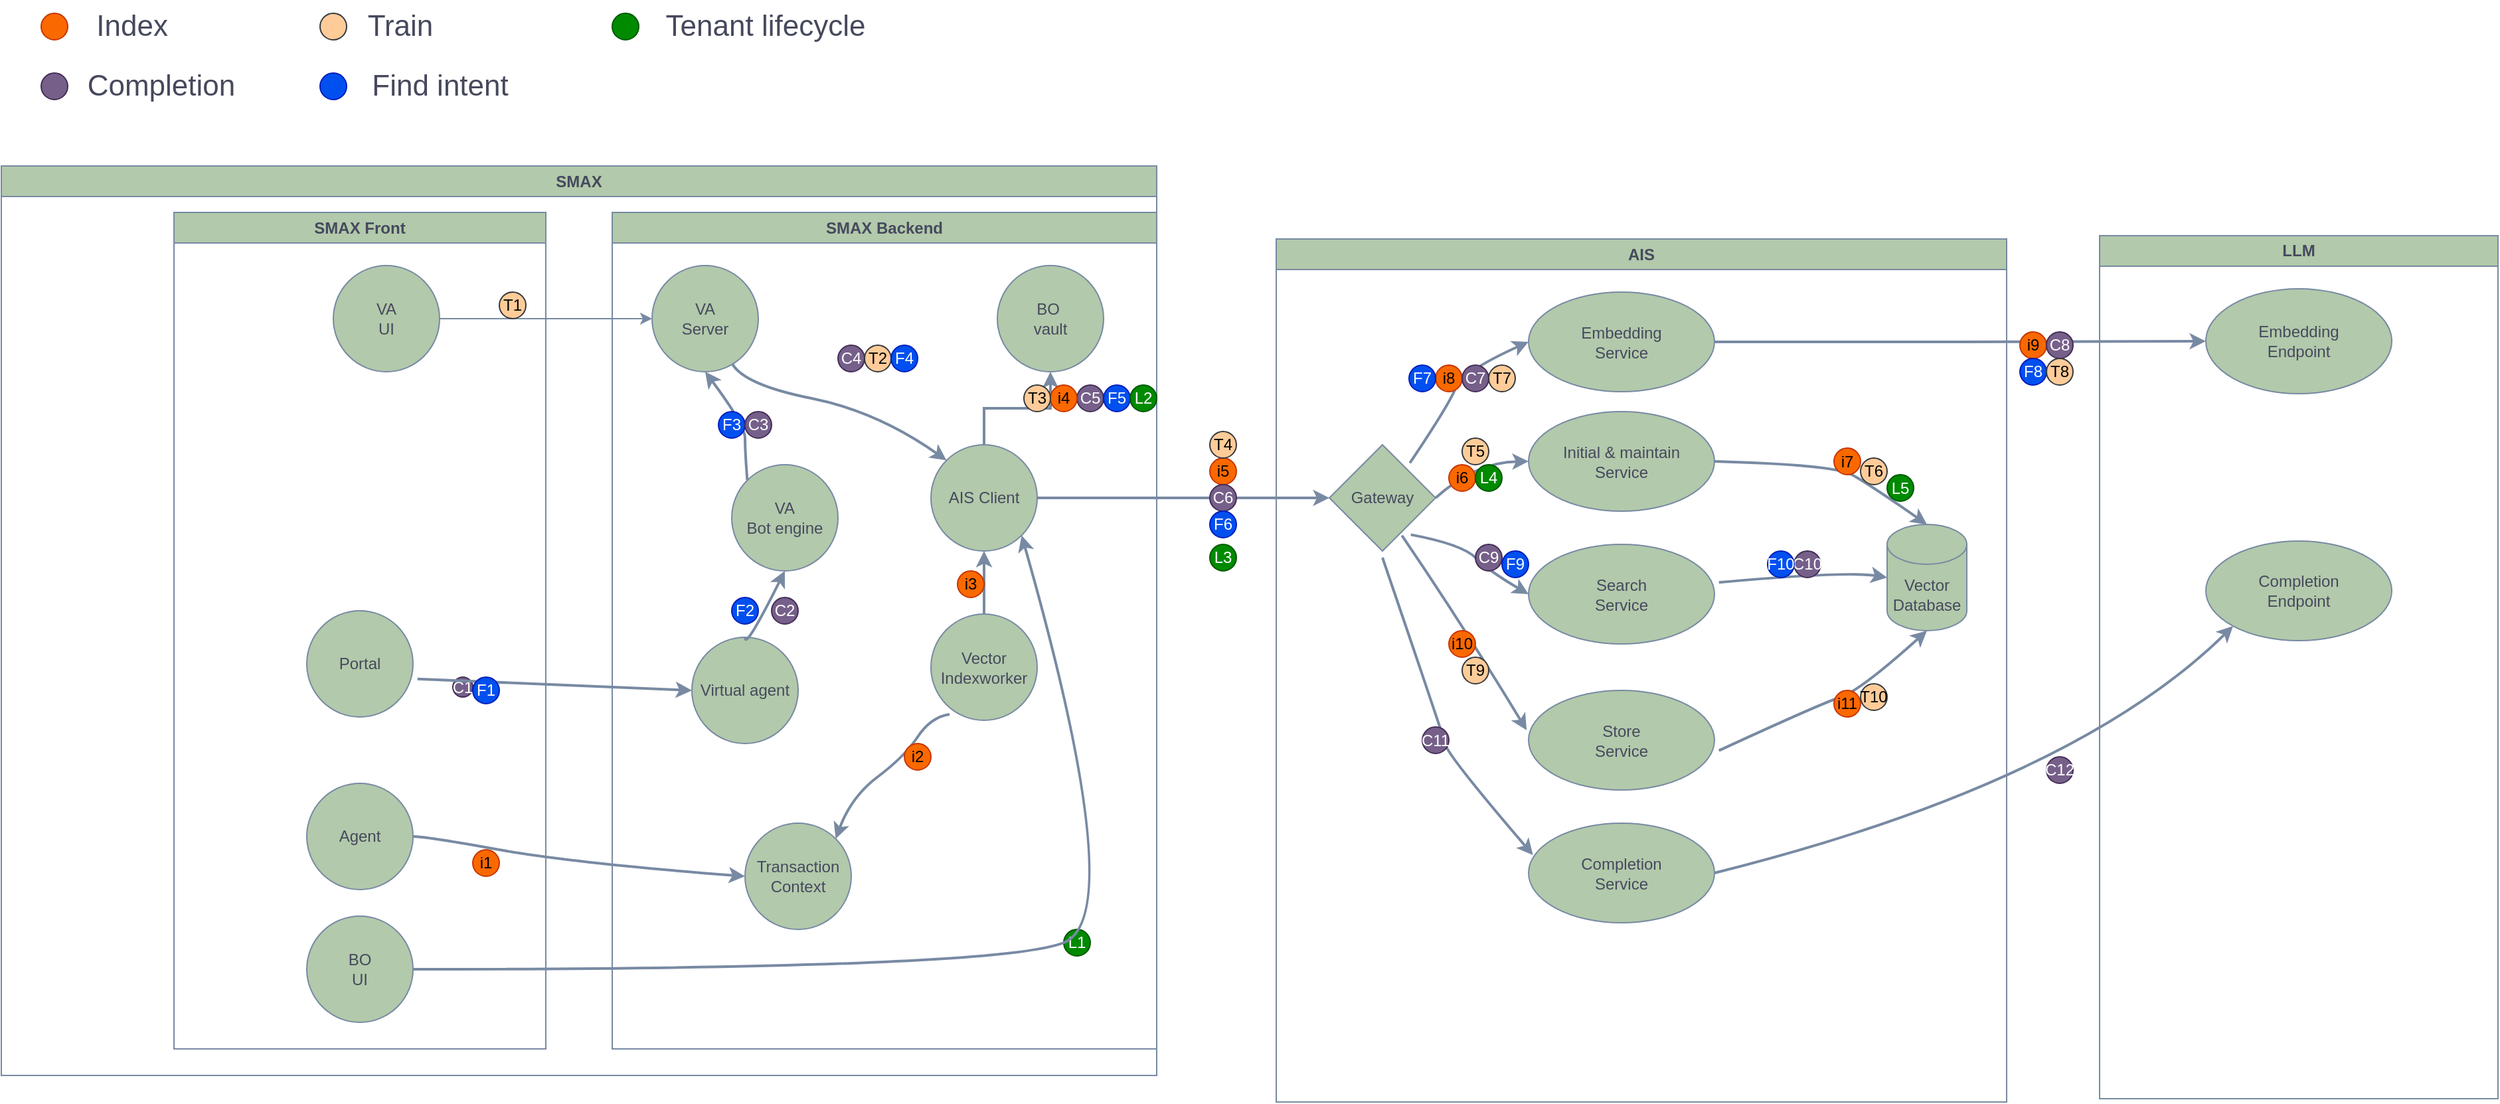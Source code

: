 <mxfile version="21.3.5" type="github">
  <diagram name="Page-1" id="TXENT2qwDDpO7z4WNbog">
    <mxGraphModel dx="1050" dy="677" grid="1" gridSize="10" guides="1" tooltips="1" connect="1" arrows="1" fold="1" page="1" pageScale="1" pageWidth="850" pageHeight="1100" math="0" shadow="0">
      <root>
        <mxCell id="0" />
        <mxCell id="1" parent="0" />
        <mxCell id="C2ofrioWJH9qEL8GQ5yr-42" style="edgeStyle=orthogonalEdgeStyle;rounded=0;orthogonalLoop=1;jettySize=auto;html=1;exitX=1;exitY=0.5;exitDx=0;exitDy=0;strokeWidth=2;entryX=0;entryY=0.5;entryDx=0;entryDy=0;fillColor=#B2C9AB;strokeColor=#788AA3;labelBackgroundColor=none;fontColor=default;" parent="1" source="C2ofrioWJH9qEL8GQ5yr-20" target="C2ofrioWJH9qEL8GQ5yr-44" edge="1">
          <mxGeometry relative="1" as="geometry">
            <mxPoint x="1000" y="430" as="targetPoint" />
          </mxGeometry>
        </mxCell>
        <mxCell id="C2ofrioWJH9qEL8GQ5yr-151" style="edgeStyle=orthogonalEdgeStyle;rounded=0;orthogonalLoop=1;jettySize=auto;html=1;exitX=0.5;exitY=0;exitDx=0;exitDy=0;entryX=0.5;entryY=1;entryDx=0;entryDy=0;strokeColor=#788AA3;fontColor=#46495D;fillColor=#B2C9AB;strokeWidth=2;" parent="1" source="C2ofrioWJH9qEL8GQ5yr-20" target="C2ofrioWJH9qEL8GQ5yr-150" edge="1">
          <mxGeometry relative="1" as="geometry" />
        </mxCell>
        <mxCell id="C2ofrioWJH9qEL8GQ5yr-20" value="AIS Client" style="ellipse;whiteSpace=wrap;html=1;aspect=fixed;labelBackgroundColor=none;fillColor=#B2C9AB;strokeColor=#788AA3;fontColor=#46495D;" parent="1" vertex="1">
          <mxGeometry x="760" y="355" width="80" height="80" as="geometry" />
        </mxCell>
        <mxCell id="C2ofrioWJH9qEL8GQ5yr-22" value="" style="curved=1;endArrow=classic;html=1;rounded=0;exitX=0.175;exitY=0.944;exitDx=0;exitDy=0;fillColor=#B2C9AB;strokeColor=#788AA3;strokeWidth=2;labelBackgroundColor=none;fontColor=default;exitPerimeter=0;entryX=1;entryY=0;entryDx=0;entryDy=0;" parent="1" source="C2ofrioWJH9qEL8GQ5yr-24" target="C2ofrioWJH9qEL8GQ5yr-21" edge="1">
          <mxGeometry width="50" height="50" relative="1" as="geometry">
            <mxPoint x="600" y="545" as="sourcePoint" />
            <mxPoint x="640" y="670" as="targetPoint" />
            <Array as="points">
              <mxPoint x="760" y="560" />
              <mxPoint x="740" y="590" />
              <mxPoint x="700" y="620" />
            </Array>
          </mxGeometry>
        </mxCell>
        <mxCell id="C2ofrioWJH9qEL8GQ5yr-26" style="edgeStyle=orthogonalEdgeStyle;rounded=0;orthogonalLoop=1;jettySize=auto;html=1;exitX=0.5;exitY=0;exitDx=0;exitDy=0;entryX=0.5;entryY=1;entryDx=0;entryDy=0;fillColor=#B2C9AB;strokeColor=#788AA3;strokeWidth=2;labelBackgroundColor=none;fontColor=default;" parent="1" source="C2ofrioWJH9qEL8GQ5yr-24" target="C2ofrioWJH9qEL8GQ5yr-20" edge="1">
          <mxGeometry relative="1" as="geometry" />
        </mxCell>
        <mxCell id="C2ofrioWJH9qEL8GQ5yr-24" value="Vector&lt;br&gt;Indexworker" style="ellipse;whiteSpace=wrap;html=1;aspect=fixed;labelBackgroundColor=none;fillColor=#B2C9AB;strokeColor=#788AA3;fontColor=#46495D;" parent="1" vertex="1">
          <mxGeometry x="760" y="482.5" width="80" height="80" as="geometry" />
        </mxCell>
        <mxCell id="C2ofrioWJH9qEL8GQ5yr-29" value="AIS" style="swimlane;whiteSpace=wrap;html=1;labelBackgroundColor=none;fillColor=#B2C9AB;strokeColor=#788AA3;fontColor=#46495D;" parent="1" vertex="1">
          <mxGeometry x="1020" y="200" width="550" height="650" as="geometry" />
        </mxCell>
        <mxCell id="C2ofrioWJH9qEL8GQ5yr-32" value="Embedding&lt;br&gt;Service" style="ellipse;whiteSpace=wrap;html=1;labelBackgroundColor=none;fillColor=#B2C9AB;strokeColor=#788AA3;fontColor=#46495D;" parent="C2ofrioWJH9qEL8GQ5yr-29" vertex="1">
          <mxGeometry x="190" y="40" width="140" height="75" as="geometry" />
        </mxCell>
        <mxCell id="C2ofrioWJH9qEL8GQ5yr-39" value="Initial &amp;amp; maintain&lt;br&gt;Service" style="ellipse;whiteSpace=wrap;html=1;labelBackgroundColor=none;fillColor=#B2C9AB;strokeColor=#788AA3;fontColor=#46495D;" parent="C2ofrioWJH9qEL8GQ5yr-29" vertex="1">
          <mxGeometry x="190" y="130" width="140" height="75" as="geometry" />
        </mxCell>
        <mxCell id="C2ofrioWJH9qEL8GQ5yr-38" value="Search&lt;br&gt;Service" style="ellipse;whiteSpace=wrap;html=1;labelBackgroundColor=none;fillColor=#B2C9AB;strokeColor=#788AA3;fontColor=#46495D;" parent="C2ofrioWJH9qEL8GQ5yr-29" vertex="1">
          <mxGeometry x="190" y="230" width="140" height="75" as="geometry" />
        </mxCell>
        <mxCell id="C2ofrioWJH9qEL8GQ5yr-37" value="Store&lt;br style=&quot;border-color: var(--border-color);&quot;&gt;Service&lt;br&gt;" style="ellipse;whiteSpace=wrap;html=1;labelBackgroundColor=none;fillColor=#B2C9AB;strokeColor=#788AA3;fontColor=#46495D;" parent="C2ofrioWJH9qEL8GQ5yr-29" vertex="1">
          <mxGeometry x="190" y="340" width="140" height="75" as="geometry" />
        </mxCell>
        <mxCell id="C2ofrioWJH9qEL8GQ5yr-40" value="Completion&lt;br style=&quot;border-color: var(--border-color);&quot;&gt;Service" style="ellipse;whiteSpace=wrap;html=1;labelBackgroundColor=none;fillColor=#B2C9AB;strokeColor=#788AA3;fontColor=#46495D;" parent="C2ofrioWJH9qEL8GQ5yr-29" vertex="1">
          <mxGeometry x="190" y="440" width="140" height="75" as="geometry" />
        </mxCell>
        <mxCell id="C2ofrioWJH9qEL8GQ5yr-41" value="Vector&lt;br&gt;Database" style="shape=cylinder3;whiteSpace=wrap;html=1;boundedLbl=1;backgroundOutline=1;size=15;labelBackgroundColor=none;fillColor=#B2C9AB;strokeColor=#788AA3;fontColor=#46495D;" parent="C2ofrioWJH9qEL8GQ5yr-29" vertex="1">
          <mxGeometry x="460" y="215" width="60" height="80" as="geometry" />
        </mxCell>
        <mxCell id="C2ofrioWJH9qEL8GQ5yr-44" value="Gateway" style="rhombus;whiteSpace=wrap;html=1;labelBackgroundColor=none;fillColor=#B2C9AB;strokeColor=#788AA3;fontColor=#46495D;" parent="C2ofrioWJH9qEL8GQ5yr-29" vertex="1">
          <mxGeometry x="40" y="155" width="80" height="80" as="geometry" />
        </mxCell>
        <mxCell id="C2ofrioWJH9qEL8GQ5yr-46" value="" style="curved=1;endArrow=classic;html=1;rounded=0;exitX=0.758;exitY=0.171;exitDx=0;exitDy=0;exitPerimeter=0;entryX=0;entryY=0.5;entryDx=0;entryDy=0;fillColor=#B2C9AB;strokeColor=#788AA3;strokeWidth=2;labelBackgroundColor=none;fontColor=default;" parent="C2ofrioWJH9qEL8GQ5yr-29" source="C2ofrioWJH9qEL8GQ5yr-44" target="C2ofrioWJH9qEL8GQ5yr-32" edge="1">
          <mxGeometry width="50" height="50" relative="1" as="geometry">
            <mxPoint x="80" y="125" as="sourcePoint" />
            <mxPoint x="130" y="75" as="targetPoint" />
            <Array as="points">
              <mxPoint x="130" y="125" />
              <mxPoint x="140" y="100" />
            </Array>
          </mxGeometry>
        </mxCell>
        <mxCell id="C2ofrioWJH9qEL8GQ5yr-49" value="" style="curved=1;endArrow=classic;html=1;rounded=0;exitX=1;exitY=0.5;exitDx=0;exitDy=0;entryX=0;entryY=0.5;entryDx=0;entryDy=0;fillColor=#B2C9AB;strokeColor=#788AA3;strokeWidth=2;labelBackgroundColor=none;fontColor=default;" parent="C2ofrioWJH9qEL8GQ5yr-29" source="C2ofrioWJH9qEL8GQ5yr-44" target="C2ofrioWJH9qEL8GQ5yr-39" edge="1">
          <mxGeometry width="50" height="50" relative="1" as="geometry">
            <mxPoint x="111" y="179" as="sourcePoint" />
            <mxPoint x="200" y="88" as="targetPoint" />
            <Array as="points">
              <mxPoint x="150" y="168" />
            </Array>
          </mxGeometry>
        </mxCell>
        <mxCell id="C2ofrioWJH9qEL8GQ5yr-50" value="" style="curved=1;endArrow=classic;html=1;rounded=0;exitX=0.767;exitY=0.846;exitDx=0;exitDy=0;entryX=0;entryY=0.5;entryDx=0;entryDy=0;fillColor=#B2C9AB;strokeColor=#788AA3;strokeWidth=2;exitPerimeter=0;labelBackgroundColor=none;fontColor=default;" parent="C2ofrioWJH9qEL8GQ5yr-29" source="C2ofrioWJH9qEL8GQ5yr-44" target="C2ofrioWJH9qEL8GQ5yr-38" edge="1">
          <mxGeometry width="50" height="50" relative="1" as="geometry">
            <mxPoint x="20" y="322" as="sourcePoint" />
            <mxPoint x="90" y="295" as="targetPoint" />
            <Array as="points">
              <mxPoint x="140" y="230" />
              <mxPoint x="160" y="250" />
            </Array>
          </mxGeometry>
        </mxCell>
        <mxCell id="C2ofrioWJH9qEL8GQ5yr-52" value="" style="curved=1;endArrow=classic;html=1;rounded=0;exitX=0.683;exitY=0.854;exitDx=0;exitDy=0;exitPerimeter=0;entryX=-0.01;entryY=0.4;entryDx=0;entryDy=0;entryPerimeter=0;fillColor=#B2C9AB;strokeColor=#788AA3;strokeWidth=2;labelBackgroundColor=none;fontColor=default;" parent="C2ofrioWJH9qEL8GQ5yr-29" source="C2ofrioWJH9qEL8GQ5yr-44" target="C2ofrioWJH9qEL8GQ5yr-37" edge="1">
          <mxGeometry width="50" height="50" relative="1" as="geometry">
            <mxPoint x="90" y="360" as="sourcePoint" />
            <mxPoint x="140" y="310" as="targetPoint" />
            <Array as="points">
              <mxPoint x="140" y="290" />
            </Array>
          </mxGeometry>
        </mxCell>
        <mxCell id="C2ofrioWJH9qEL8GQ5yr-54" value="" style="curved=1;endArrow=classic;html=1;rounded=0;entryX=0.024;entryY=0.32;entryDx=0;entryDy=0;entryPerimeter=0;fillColor=#B2C9AB;strokeColor=#788AA3;strokeWidth=2;labelBackgroundColor=none;fontColor=default;" parent="C2ofrioWJH9qEL8GQ5yr-29" target="C2ofrioWJH9qEL8GQ5yr-40" edge="1">
          <mxGeometry width="50" height="50" relative="1" as="geometry">
            <mxPoint x="80" y="240" as="sourcePoint" />
            <mxPoint x="174" y="452" as="targetPoint" />
            <Array as="points">
              <mxPoint x="125" y="372" />
              <mxPoint x="130" y="390" />
            </Array>
          </mxGeometry>
        </mxCell>
        <mxCell id="C2ofrioWJH9qEL8GQ5yr-69" value="" style="curved=1;endArrow=classic;html=1;rounded=0;exitX=1.024;exitY=0.382;exitDx=0;exitDy=0;exitPerimeter=0;entryX=0;entryY=0.5;entryDx=0;entryDy=0;entryPerimeter=0;fillColor=#B2C9AB;strokeColor=#788AA3;strokeWidth=2;labelBackgroundColor=none;fontColor=default;" parent="C2ofrioWJH9qEL8GQ5yr-29" source="C2ofrioWJH9qEL8GQ5yr-38" target="C2ofrioWJH9qEL8GQ5yr-41" edge="1">
          <mxGeometry width="50" height="50" relative="1" as="geometry">
            <mxPoint x="380" y="250" as="sourcePoint" />
            <mxPoint x="430" y="200" as="targetPoint" />
            <Array as="points">
              <mxPoint x="430" y="250" />
            </Array>
          </mxGeometry>
        </mxCell>
        <mxCell id="C2ofrioWJH9qEL8GQ5yr-70" value="" style="curved=1;endArrow=classic;html=1;rounded=0;exitX=1.024;exitY=0.604;exitDx=0;exitDy=0;entryX=0.5;entryY=1;entryDx=0;entryDy=0;entryPerimeter=0;fillColor=#B2C9AB;strokeColor=#788AA3;strokeWidth=2;exitPerimeter=0;labelBackgroundColor=none;fontColor=default;" parent="C2ofrioWJH9qEL8GQ5yr-29" source="C2ofrioWJH9qEL8GQ5yr-37" target="C2ofrioWJH9qEL8GQ5yr-41" edge="1">
          <mxGeometry width="50" height="50" relative="1" as="geometry">
            <mxPoint x="343" y="471.5" as="sourcePoint" />
            <mxPoint x="470" y="467.5" as="targetPoint" />
            <Array as="points">
              <mxPoint x="410" y="350" />
              <mxPoint x="440" y="340" />
            </Array>
          </mxGeometry>
        </mxCell>
        <mxCell id="C2ofrioWJH9qEL8GQ5yr-71" value="" style="curved=1;endArrow=classic;html=1;rounded=0;exitX=1;exitY=0.5;exitDx=0;exitDy=0;entryX=0.5;entryY=0;entryDx=0;entryDy=0;entryPerimeter=0;fillColor=#B2C9AB;strokeColor=#788AA3;strokeWidth=2;labelBackgroundColor=none;fontColor=default;" parent="C2ofrioWJH9qEL8GQ5yr-29" source="C2ofrioWJH9qEL8GQ5yr-39" target="C2ofrioWJH9qEL8GQ5yr-41" edge="1">
          <mxGeometry width="50" height="50" relative="1" as="geometry">
            <mxPoint x="350" y="164" as="sourcePoint" />
            <mxPoint x="477" y="160" as="targetPoint" />
            <Array as="points">
              <mxPoint x="420" y="170" />
              <mxPoint x="447" y="185" />
            </Array>
          </mxGeometry>
        </mxCell>
        <mxCell id="C2ofrioWJH9qEL8GQ5yr-79" value="i8" style="ellipse;whiteSpace=wrap;html=1;aspect=fixed;fillColor=#fa6800;fontColor=#000000;strokeColor=#C73500;labelBackgroundColor=none;" parent="C2ofrioWJH9qEL8GQ5yr-29" vertex="1">
          <mxGeometry x="120" y="95" width="20" height="20" as="geometry" />
        </mxCell>
        <mxCell id="C2ofrioWJH9qEL8GQ5yr-90" value="i6" style="ellipse;whiteSpace=wrap;html=1;aspect=fixed;fillColor=#fa6800;fontColor=#000000;strokeColor=#C73500;labelBackgroundColor=none;" parent="C2ofrioWJH9qEL8GQ5yr-29" vertex="1">
          <mxGeometry x="130" y="170" width="20" height="20" as="geometry" />
        </mxCell>
        <mxCell id="C2ofrioWJH9qEL8GQ5yr-89" value="C9" style="ellipse;whiteSpace=wrap;html=1;aspect=fixed;fillColor=#76608a;fontColor=#ffffff;strokeColor=#432D57;labelBackgroundColor=none;" parent="C2ofrioWJH9qEL8GQ5yr-29" vertex="1">
          <mxGeometry x="150" y="230" width="20" height="20" as="geometry" />
        </mxCell>
        <mxCell id="C2ofrioWJH9qEL8GQ5yr-88" value="i10" style="ellipse;whiteSpace=wrap;html=1;aspect=fixed;fillColor=#fa6800;fontColor=#000000;strokeColor=#C73500;labelBackgroundColor=none;" parent="C2ofrioWJH9qEL8GQ5yr-29" vertex="1">
          <mxGeometry x="130" y="295" width="20" height="20" as="geometry" />
        </mxCell>
        <mxCell id="C2ofrioWJH9qEL8GQ5yr-87" value="C11" style="ellipse;whiteSpace=wrap;html=1;aspect=fixed;fillColor=#76608a;fontColor=#ffffff;strokeColor=#432D57;labelBackgroundColor=none;" parent="C2ofrioWJH9qEL8GQ5yr-29" vertex="1">
          <mxGeometry x="110" y="367.5" width="20" height="20" as="geometry" />
        </mxCell>
        <mxCell id="C2ofrioWJH9qEL8GQ5yr-86" value="i7" style="ellipse;whiteSpace=wrap;html=1;aspect=fixed;fillColor=#fa6800;fontColor=#000000;strokeColor=#C73500;labelBackgroundColor=none;" parent="C2ofrioWJH9qEL8GQ5yr-29" vertex="1">
          <mxGeometry x="420" y="157.5" width="20" height="20" as="geometry" />
        </mxCell>
        <mxCell id="C2ofrioWJH9qEL8GQ5yr-85" value="C10" style="ellipse;whiteSpace=wrap;html=1;aspect=fixed;fillColor=#76608a;fontColor=#ffffff;strokeColor=#432D57;labelBackgroundColor=none;" parent="C2ofrioWJH9qEL8GQ5yr-29" vertex="1">
          <mxGeometry x="390" y="235" width="20" height="20" as="geometry" />
        </mxCell>
        <mxCell id="C2ofrioWJH9qEL8GQ5yr-84" value="i11" style="ellipse;whiteSpace=wrap;html=1;aspect=fixed;fillColor=#fa6800;fontColor=#000000;strokeColor=#C73500;labelBackgroundColor=none;" parent="C2ofrioWJH9qEL8GQ5yr-29" vertex="1">
          <mxGeometry x="420" y="340" width="20" height="20" as="geometry" />
        </mxCell>
        <mxCell id="C2ofrioWJH9qEL8GQ5yr-144" value="C7" style="ellipse;whiteSpace=wrap;html=1;aspect=fixed;labelBackgroundColor=none;fillColor=#76608a;strokeColor=#432D57;fontColor=#ffffff;" parent="C2ofrioWJH9qEL8GQ5yr-29" vertex="1">
          <mxGeometry x="140" y="95" width="20" height="20" as="geometry" />
        </mxCell>
        <mxCell id="C2ofrioWJH9qEL8GQ5yr-157" value="T9" style="ellipse;whiteSpace=wrap;html=1;aspect=fixed;labelBackgroundColor=none;fillColor=#ffcc99;strokeColor=#36393d;" parent="C2ofrioWJH9qEL8GQ5yr-29" vertex="1">
          <mxGeometry x="140" y="315" width="20" height="20" as="geometry" />
        </mxCell>
        <mxCell id="C2ofrioWJH9qEL8GQ5yr-175" value="T7" style="ellipse;whiteSpace=wrap;html=1;aspect=fixed;labelBackgroundColor=none;fillColor=#ffcc99;strokeColor=#36393d;" parent="C2ofrioWJH9qEL8GQ5yr-29" vertex="1">
          <mxGeometry x="160" y="95" width="20" height="20" as="geometry" />
        </mxCell>
        <mxCell id="C2ofrioWJH9qEL8GQ5yr-193" value="F7" style="ellipse;whiteSpace=wrap;html=1;aspect=fixed;labelBackgroundColor=none;fillColor=#0050ef;strokeColor=#001DBC;fontColor=#ffffff;" parent="C2ofrioWJH9qEL8GQ5yr-29" vertex="1">
          <mxGeometry x="100" y="95" width="20" height="20" as="geometry" />
        </mxCell>
        <mxCell id="C2ofrioWJH9qEL8GQ5yr-196" value="F9" style="ellipse;whiteSpace=wrap;html=1;aspect=fixed;labelBackgroundColor=none;fillColor=#0050ef;strokeColor=#001DBC;fontColor=#ffffff;" parent="C2ofrioWJH9qEL8GQ5yr-29" vertex="1">
          <mxGeometry x="170" y="235" width="20" height="20" as="geometry" />
        </mxCell>
        <mxCell id="C2ofrioWJH9qEL8GQ5yr-197" value="F10" style="ellipse;whiteSpace=wrap;html=1;aspect=fixed;labelBackgroundColor=none;fillColor=#0050ef;strokeColor=#001DBC;fontColor=#ffffff;" parent="C2ofrioWJH9qEL8GQ5yr-29" vertex="1">
          <mxGeometry x="370" y="235" width="20" height="20" as="geometry" />
        </mxCell>
        <mxCell id="C2ofrioWJH9qEL8GQ5yr-200" value="T5" style="ellipse;whiteSpace=wrap;html=1;aspect=fixed;labelBackgroundColor=none;fillColor=#ffcc99;strokeColor=#36393d;" parent="C2ofrioWJH9qEL8GQ5yr-29" vertex="1">
          <mxGeometry x="140" y="150" width="20" height="20" as="geometry" />
        </mxCell>
        <mxCell id="C2ofrioWJH9qEL8GQ5yr-156" value="T6" style="ellipse;whiteSpace=wrap;html=1;aspect=fixed;labelBackgroundColor=none;fillColor=#ffcc99;strokeColor=#36393d;" parent="C2ofrioWJH9qEL8GQ5yr-29" vertex="1">
          <mxGeometry x="440" y="165" width="20" height="20" as="geometry" />
        </mxCell>
        <mxCell id="C2ofrioWJH9qEL8GQ5yr-202" value="T10" style="ellipse;whiteSpace=wrap;html=1;aspect=fixed;labelBackgroundColor=none;fillColor=#ffcc99;strokeColor=#36393d;" parent="C2ofrioWJH9qEL8GQ5yr-29" vertex="1">
          <mxGeometry x="440" y="335" width="20" height="20" as="geometry" />
        </mxCell>
        <mxCell id="C2ofrioWJH9qEL8GQ5yr-251" value="L4" style="ellipse;whiteSpace=wrap;html=1;aspect=fixed;labelBackgroundColor=none;fillColor=#008a00;strokeColor=#005700;fontColor=#ffffff;" parent="C2ofrioWJH9qEL8GQ5yr-29" vertex="1">
          <mxGeometry x="150" y="170" width="20" height="20" as="geometry" />
        </mxCell>
        <mxCell id="C2ofrioWJH9qEL8GQ5yr-246" value="L5" style="ellipse;whiteSpace=wrap;html=1;aspect=fixed;labelBackgroundColor=none;fillColor=#008a00;strokeColor=#005700;fontColor=#ffffff;" parent="C2ofrioWJH9qEL8GQ5yr-29" vertex="1">
          <mxGeometry x="460" y="177.5" width="20" height="20" as="geometry" />
        </mxCell>
        <mxCell id="C2ofrioWJH9qEL8GQ5yr-30" value="SMAX" style="swimlane;whiteSpace=wrap;html=1;labelBackgroundColor=none;fillColor=#B2C9AB;strokeColor=#788AA3;fontColor=#46495D;" parent="1" vertex="1">
          <mxGeometry x="60" y="145" width="870" height="685" as="geometry" />
        </mxCell>
        <mxCell id="C2ofrioWJH9qEL8GQ5yr-77" value="i5" style="ellipse;whiteSpace=wrap;html=1;aspect=fixed;fillColor=#fa6800;fontColor=#000000;strokeColor=#C73500;labelBackgroundColor=none;" parent="C2ofrioWJH9qEL8GQ5yr-30" vertex="1">
          <mxGeometry x="910" y="220" width="20" height="20" as="geometry" />
        </mxCell>
        <mxCell id="C2ofrioWJH9qEL8GQ5yr-113" value="i1" style="ellipse;whiteSpace=wrap;html=1;aspect=fixed;fillColor=#fa6800;fontColor=#000000;strokeColor=#C73500;labelBackgroundColor=none;" parent="C2ofrioWJH9qEL8GQ5yr-30" vertex="1">
          <mxGeometry x="355" y="515" width="20" height="20" as="geometry" />
        </mxCell>
        <mxCell id="C2ofrioWJH9qEL8GQ5yr-129" value="Portal" style="ellipse;whiteSpace=wrap;html=1;aspect=fixed;labelBackgroundColor=none;fillColor=#B2C9AB;strokeColor=#788AA3;fontColor=#46495D;" parent="C2ofrioWJH9qEL8GQ5yr-30" vertex="1">
          <mxGeometry x="230" y="335" width="80" height="80" as="geometry" />
        </mxCell>
        <mxCell id="C2ofrioWJH9qEL8GQ5yr-6" value="Agent" style="ellipse;whiteSpace=wrap;html=1;aspect=fixed;labelBackgroundColor=none;fillColor=#B2C9AB;strokeColor=#788AA3;fontColor=#46495D;" parent="C2ofrioWJH9qEL8GQ5yr-30" vertex="1">
          <mxGeometry x="230" y="465" width="80" height="80" as="geometry" />
        </mxCell>
        <mxCell id="C2ofrioWJH9qEL8GQ5yr-108" value="C1" style="ellipse;whiteSpace=wrap;html=1;aspect=fixed;fillColor=#76608a;fontColor=#ffffff;strokeColor=#432D57;labelBackgroundColor=none;" parent="C2ofrioWJH9qEL8GQ5yr-30" vertex="1">
          <mxGeometry x="340" y="385" width="15" height="15" as="geometry" />
        </mxCell>
        <mxCell id="C2ofrioWJH9qEL8GQ5yr-104" value="C4" style="ellipse;whiteSpace=wrap;html=1;aspect=fixed;labelBackgroundColor=none;fillColor=#76608a;strokeColor=#432D57;fontColor=#ffffff;" parent="C2ofrioWJH9qEL8GQ5yr-30" vertex="1">
          <mxGeometry x="630" y="135" width="20" height="20" as="geometry" />
        </mxCell>
        <mxCell id="C2ofrioWJH9qEL8GQ5yr-136" value="C2" style="ellipse;whiteSpace=wrap;html=1;aspect=fixed;labelBackgroundColor=none;fillColor=#76608a;strokeColor=#432D57;fontColor=#ffffff;" parent="C2ofrioWJH9qEL8GQ5yr-30" vertex="1">
          <mxGeometry x="580" y="325" width="20" height="20" as="geometry" />
        </mxCell>
        <mxCell id="C2ofrioWJH9qEL8GQ5yr-137" value="C5" style="ellipse;whiteSpace=wrap;html=1;aspect=fixed;labelBackgroundColor=none;fillColor=#76608a;strokeColor=#432D57;fontColor=#ffffff;" parent="C2ofrioWJH9qEL8GQ5yr-30" vertex="1">
          <mxGeometry x="810" y="165" width="20" height="20" as="geometry" />
        </mxCell>
        <mxCell id="C2ofrioWJH9qEL8GQ5yr-160" style="edgeStyle=orthogonalEdgeStyle;rounded=0;orthogonalLoop=1;jettySize=auto;html=1;exitX=1;exitY=0.5;exitDx=0;exitDy=0;entryX=0;entryY=0.5;entryDx=0;entryDy=0;strokeColor=#788AA3;fontColor=#46495D;fillColor=#B2C9AB;" parent="C2ofrioWJH9qEL8GQ5yr-30" source="C2ofrioWJH9qEL8GQ5yr-9" target="C2ofrioWJH9qEL8GQ5yr-146" edge="1">
          <mxGeometry relative="1" as="geometry" />
        </mxCell>
        <mxCell id="C2ofrioWJH9qEL8GQ5yr-9" value="VA&lt;br&gt;UI" style="ellipse;whiteSpace=wrap;html=1;aspect=fixed;labelBackgroundColor=none;fillColor=#B2C9AB;strokeColor=#788AA3;fontColor=#46495D;" parent="C2ofrioWJH9qEL8GQ5yr-30" vertex="1">
          <mxGeometry x="250" y="75" width="80" height="80" as="geometry" />
        </mxCell>
        <mxCell id="C2ofrioWJH9qEL8GQ5yr-146" value="VA&lt;br&gt;Server" style="ellipse;whiteSpace=wrap;html=1;aspect=fixed;labelBackgroundColor=none;fillColor=#B2C9AB;strokeColor=#788AA3;fontColor=#46495D;" parent="C2ofrioWJH9qEL8GQ5yr-30" vertex="1">
          <mxGeometry x="490" y="75" width="80" height="80" as="geometry" />
        </mxCell>
        <mxCell id="C2ofrioWJH9qEL8GQ5yr-150" value="BO&amp;nbsp;&lt;br&gt;vault" style="ellipse;whiteSpace=wrap;html=1;aspect=fixed;labelBackgroundColor=none;fillColor=#B2C9AB;strokeColor=#788AA3;fontColor=#46495D;" parent="C2ofrioWJH9qEL8GQ5yr-30" vertex="1">
          <mxGeometry x="750" y="75" width="80" height="80" as="geometry" />
        </mxCell>
        <mxCell id="C2ofrioWJH9qEL8GQ5yr-152" value="i4" style="ellipse;whiteSpace=wrap;html=1;aspect=fixed;fillColor=#fa6800;fontColor=#000000;strokeColor=#C73500;labelBackgroundColor=none;" parent="C2ofrioWJH9qEL8GQ5yr-30" vertex="1">
          <mxGeometry x="790" y="165" width="20" height="20" as="geometry" />
        </mxCell>
        <mxCell id="C2ofrioWJH9qEL8GQ5yr-140" value="C6" style="ellipse;whiteSpace=wrap;html=1;aspect=fixed;labelBackgroundColor=none;fillColor=#76608a;strokeColor=#432D57;fontColor=#ffffff;" parent="C2ofrioWJH9qEL8GQ5yr-30" vertex="1">
          <mxGeometry x="910" y="240" width="20" height="20" as="geometry" />
        </mxCell>
        <mxCell id="C2ofrioWJH9qEL8GQ5yr-159" value="T1" style="ellipse;whiteSpace=wrap;html=1;aspect=fixed;labelBackgroundColor=none;fillColor=#ffcc99;strokeColor=#36393d;" parent="C2ofrioWJH9qEL8GQ5yr-30" vertex="1">
          <mxGeometry x="375" y="95" width="20" height="20" as="geometry" />
        </mxCell>
        <mxCell id="C2ofrioWJH9qEL8GQ5yr-158" value="T2" style="ellipse;whiteSpace=wrap;html=1;aspect=fixed;labelBackgroundColor=none;fillColor=#ffcc99;strokeColor=#36393d;" parent="C2ofrioWJH9qEL8GQ5yr-30" vertex="1">
          <mxGeometry x="650" y="135" width="20" height="20" as="geometry" />
        </mxCell>
        <mxCell id="C2ofrioWJH9qEL8GQ5yr-139" value="T3" style="ellipse;whiteSpace=wrap;html=1;aspect=fixed;labelBackgroundColor=none;fillColor=#ffcc99;strokeColor=#36393d;" parent="C2ofrioWJH9qEL8GQ5yr-30" vertex="1">
          <mxGeometry x="770" y="165" width="20" height="20" as="geometry" />
        </mxCell>
        <mxCell id="C2ofrioWJH9qEL8GQ5yr-138" value="T4" style="ellipse;whiteSpace=wrap;html=1;aspect=fixed;labelBackgroundColor=none;fillColor=#ffcc99;strokeColor=#36393d;" parent="C2ofrioWJH9qEL8GQ5yr-30" vertex="1">
          <mxGeometry x="910" y="200" width="20" height="20" as="geometry" />
        </mxCell>
        <mxCell id="C2ofrioWJH9qEL8GQ5yr-8" value="Virtual agent" style="ellipse;whiteSpace=wrap;html=1;aspect=fixed;labelBackgroundColor=none;fillColor=#B2C9AB;strokeColor=#788AA3;fontColor=#46495D;" parent="C2ofrioWJH9qEL8GQ5yr-30" vertex="1">
          <mxGeometry x="520" y="355" width="80" height="80" as="geometry" />
        </mxCell>
        <mxCell id="C2ofrioWJH9qEL8GQ5yr-17" value="VA&lt;br&gt;Bot engine" style="ellipse;whiteSpace=wrap;html=1;aspect=fixed;labelBackgroundColor=none;fillColor=#B2C9AB;strokeColor=#788AA3;fontColor=#46495D;" parent="C2ofrioWJH9qEL8GQ5yr-30" vertex="1">
          <mxGeometry x="550" y="225" width="80" height="80" as="geometry" />
        </mxCell>
        <mxCell id="C2ofrioWJH9qEL8GQ5yr-131" value="" style="curved=1;endArrow=classic;html=1;rounded=0;strokeColor=#788AA3;fontColor=#46495D;fillColor=#B2C9AB;exitX=1.042;exitY=0.642;exitDx=0;exitDy=0;exitPerimeter=0;entryX=0;entryY=0.5;entryDx=0;entryDy=0;strokeWidth=2;" parent="C2ofrioWJH9qEL8GQ5yr-30" source="C2ofrioWJH9qEL8GQ5yr-129" target="C2ofrioWJH9qEL8GQ5yr-8" edge="1">
          <mxGeometry width="50" height="50" relative="1" as="geometry">
            <mxPoint x="150" y="445" as="sourcePoint" />
            <mxPoint x="200" y="395" as="targetPoint" />
            <Array as="points" />
          </mxGeometry>
        </mxCell>
        <mxCell id="C2ofrioWJH9qEL8GQ5yr-149" value="" style="curved=1;endArrow=classic;html=1;rounded=0;strokeColor=#788AA3;fontColor=#46495D;fillColor=#B2C9AB;exitX=0;exitY=0;exitDx=0;exitDy=0;entryX=0.5;entryY=1;entryDx=0;entryDy=0;strokeWidth=2;" parent="C2ofrioWJH9qEL8GQ5yr-30" source="C2ofrioWJH9qEL8GQ5yr-17" target="C2ofrioWJH9qEL8GQ5yr-146" edge="1">
          <mxGeometry width="50" height="50" relative="1" as="geometry">
            <mxPoint x="320" y="345" as="sourcePoint" />
            <mxPoint x="370" y="295" as="targetPoint" />
            <Array as="points">
              <mxPoint x="560" y="215" />
              <mxPoint x="560" y="195" />
            </Array>
          </mxGeometry>
        </mxCell>
        <mxCell id="C2ofrioWJH9qEL8GQ5yr-166" value="" style="curved=1;endArrow=classic;html=1;rounded=0;strokeColor=#788AA3;fontColor=#46495D;fillColor=#B2C9AB;exitX=0.5;exitY=0;exitDx=0;exitDy=0;entryX=0.5;entryY=1;entryDx=0;entryDy=0;strokeWidth=2;" parent="C2ofrioWJH9qEL8GQ5yr-30" source="C2ofrioWJH9qEL8GQ5yr-8" target="C2ofrioWJH9qEL8GQ5yr-17" edge="1">
          <mxGeometry width="50" height="50" relative="1" as="geometry">
            <mxPoint x="610" y="545" as="sourcePoint" />
            <mxPoint x="660" y="495" as="targetPoint" />
            <Array as="points">
              <mxPoint x="560" y="365" />
            </Array>
          </mxGeometry>
        </mxCell>
        <mxCell id="C2ofrioWJH9qEL8GQ5yr-182" value="F1" style="ellipse;whiteSpace=wrap;html=1;aspect=fixed;labelBackgroundColor=none;fillColor=#0050ef;strokeColor=#001DBC;fontColor=#ffffff;" parent="C2ofrioWJH9qEL8GQ5yr-30" vertex="1">
          <mxGeometry x="355" y="385" width="20" height="20" as="geometry" />
        </mxCell>
        <mxCell id="C2ofrioWJH9qEL8GQ5yr-183" value="F2" style="ellipse;whiteSpace=wrap;html=1;aspect=fixed;labelBackgroundColor=none;fillColor=#0050ef;strokeColor=#001DBC;fontColor=#ffffff;" parent="C2ofrioWJH9qEL8GQ5yr-30" vertex="1">
          <mxGeometry x="550" y="325" width="20" height="20" as="geometry" />
        </mxCell>
        <mxCell id="C2ofrioWJH9qEL8GQ5yr-190" value="F4" style="ellipse;whiteSpace=wrap;html=1;aspect=fixed;labelBackgroundColor=none;fillColor=#0050ef;strokeColor=#001DBC;fontColor=#ffffff;" parent="C2ofrioWJH9qEL8GQ5yr-30" vertex="1">
          <mxGeometry x="670" y="135" width="20" height="20" as="geometry" />
        </mxCell>
        <mxCell id="C2ofrioWJH9qEL8GQ5yr-191" value="F5" style="ellipse;whiteSpace=wrap;html=1;aspect=fixed;labelBackgroundColor=none;fillColor=#0050ef;strokeColor=#001DBC;fontColor=#ffffff;" parent="C2ofrioWJH9qEL8GQ5yr-30" vertex="1">
          <mxGeometry x="830" y="165" width="20" height="20" as="geometry" />
        </mxCell>
        <mxCell id="C2ofrioWJH9qEL8GQ5yr-192" value="F6" style="ellipse;whiteSpace=wrap;html=1;aspect=fixed;labelBackgroundColor=none;fillColor=#0050ef;strokeColor=#001DBC;fontColor=#ffffff;" parent="C2ofrioWJH9qEL8GQ5yr-30" vertex="1">
          <mxGeometry x="910" y="260" width="20" height="20" as="geometry" />
        </mxCell>
        <mxCell id="C2ofrioWJH9qEL8GQ5yr-21" value="Transaction&lt;br&gt;Context" style="ellipse;whiteSpace=wrap;html=1;aspect=fixed;labelBackgroundColor=none;fillColor=#B2C9AB;strokeColor=#788AA3;fontColor=#46495D;" parent="C2ofrioWJH9qEL8GQ5yr-30" vertex="1">
          <mxGeometry x="560" y="495" width="80" height="80" as="geometry" />
        </mxCell>
        <mxCell id="C2ofrioWJH9qEL8GQ5yr-23" value="" style="curved=1;endArrow=classic;html=1;rounded=0;exitX=1;exitY=0.5;exitDx=0;exitDy=0;entryX=0;entryY=0.5;entryDx=0;entryDy=0;strokeWidth=2;fillColor=#B2C9AB;strokeColor=#788AA3;labelBackgroundColor=none;fontColor=default;" parent="C2ofrioWJH9qEL8GQ5yr-30" source="C2ofrioWJH9qEL8GQ5yr-6" target="C2ofrioWJH9qEL8GQ5yr-21" edge="1">
          <mxGeometry width="50" height="50" relative="1" as="geometry">
            <mxPoint x="260" y="260" as="sourcePoint" />
            <mxPoint x="310" y="210" as="targetPoint" />
            <Array as="points">
              <mxPoint x="320" y="505" />
              <mxPoint x="430" y="525" />
            </Array>
          </mxGeometry>
        </mxCell>
        <mxCell id="C2ofrioWJH9qEL8GQ5yr-27" value="SMAX Backend" style="swimlane;whiteSpace=wrap;html=1;labelBackgroundColor=none;fillColor=#B2C9AB;strokeColor=#788AA3;fontColor=#46495D;" parent="C2ofrioWJH9qEL8GQ5yr-30" vertex="1">
          <mxGeometry x="460" y="35" width="410" height="630" as="geometry" />
        </mxCell>
        <mxCell id="C2ofrioWJH9qEL8GQ5yr-106" value="i2" style="ellipse;whiteSpace=wrap;html=1;aspect=fixed;fillColor=#fa6800;fontColor=#000000;strokeColor=#C73500;labelBackgroundColor=none;" parent="C2ofrioWJH9qEL8GQ5yr-27" vertex="1">
          <mxGeometry x="220" y="400" width="20" height="20" as="geometry" />
        </mxCell>
        <mxCell id="C2ofrioWJH9qEL8GQ5yr-189" value="F3" style="ellipse;whiteSpace=wrap;html=1;aspect=fixed;labelBackgroundColor=none;fillColor=#0050ef;strokeColor=#001DBC;fontColor=#ffffff;" parent="C2ofrioWJH9qEL8GQ5yr-27" vertex="1">
          <mxGeometry x="80" y="150" width="20" height="20" as="geometry" />
        </mxCell>
        <mxCell id="C2ofrioWJH9qEL8GQ5yr-141" value="C3" style="ellipse;whiteSpace=wrap;html=1;aspect=fixed;labelBackgroundColor=none;fillColor=#76608a;strokeColor=#432D57;fontColor=#ffffff;" parent="C2ofrioWJH9qEL8GQ5yr-27" vertex="1">
          <mxGeometry x="100" y="150" width="20" height="20" as="geometry" />
        </mxCell>
        <mxCell id="C2ofrioWJH9qEL8GQ5yr-109" value="i3" style="ellipse;whiteSpace=wrap;html=1;aspect=fixed;fillColor=#fa6800;fontColor=#000000;strokeColor=#C73500;labelBackgroundColor=none;" parent="C2ofrioWJH9qEL8GQ5yr-27" vertex="1">
          <mxGeometry x="260" y="270" width="20" height="20" as="geometry" />
        </mxCell>
        <mxCell id="C2ofrioWJH9qEL8GQ5yr-248" value="L1" style="ellipse;whiteSpace=wrap;html=1;aspect=fixed;labelBackgroundColor=none;fillColor=#008a00;strokeColor=#005700;fontColor=#ffffff;" parent="C2ofrioWJH9qEL8GQ5yr-27" vertex="1">
          <mxGeometry x="340" y="540" width="20" height="20" as="geometry" />
        </mxCell>
        <mxCell id="C2ofrioWJH9qEL8GQ5yr-247" value="L2" style="ellipse;whiteSpace=wrap;html=1;aspect=fixed;labelBackgroundColor=none;fillColor=#008a00;strokeColor=#005700;fontColor=#ffffff;" parent="C2ofrioWJH9qEL8GQ5yr-27" vertex="1">
          <mxGeometry x="390" y="130" width="20" height="20" as="geometry" />
        </mxCell>
        <mxCell id="C2ofrioWJH9qEL8GQ5yr-240" value="BO&lt;br&gt;UI" style="ellipse;whiteSpace=wrap;html=1;aspect=fixed;labelBackgroundColor=none;fillColor=#B2C9AB;strokeColor=#788AA3;fontColor=#46495D;" parent="C2ofrioWJH9qEL8GQ5yr-30" vertex="1">
          <mxGeometry x="230" y="565" width="80" height="80" as="geometry" />
        </mxCell>
        <mxCell id="C2ofrioWJH9qEL8GQ5yr-28" value="SMAX Front" style="swimlane;whiteSpace=wrap;html=1;labelBackgroundColor=none;fillColor=#B2C9AB;strokeColor=#788AA3;fontColor=#46495D;" parent="C2ofrioWJH9qEL8GQ5yr-30" vertex="1">
          <mxGeometry x="130" y="35" width="280" height="630" as="geometry" />
        </mxCell>
        <mxCell id="C2ofrioWJH9qEL8GQ5yr-55" value="LLM" style="swimlane;whiteSpace=wrap;html=1;labelBackgroundColor=none;fillColor=#B2C9AB;strokeColor=#788AA3;fontColor=#46495D;" parent="1" vertex="1">
          <mxGeometry x="1640" y="197.5" width="300" height="650" as="geometry" />
        </mxCell>
        <mxCell id="C2ofrioWJH9qEL8GQ5yr-56" value="Embedding&lt;br&gt;Endpoint" style="ellipse;whiteSpace=wrap;html=1;labelBackgroundColor=none;fillColor=#B2C9AB;strokeColor=#788AA3;fontColor=#46495D;" parent="C2ofrioWJH9qEL8GQ5yr-55" vertex="1">
          <mxGeometry x="80" y="40" width="140" height="79" as="geometry" />
        </mxCell>
        <mxCell id="C2ofrioWJH9qEL8GQ5yr-58" value="Completion&lt;br&gt;Endpoint" style="ellipse;whiteSpace=wrap;html=1;labelBackgroundColor=none;fillColor=#B2C9AB;strokeColor=#788AA3;fontColor=#46495D;" parent="C2ofrioWJH9qEL8GQ5yr-55" vertex="1">
          <mxGeometry x="80" y="230" width="140" height="75" as="geometry" />
        </mxCell>
        <mxCell id="C2ofrioWJH9qEL8GQ5yr-72" style="edgeStyle=orthogonalEdgeStyle;rounded=0;orthogonalLoop=1;jettySize=auto;html=1;exitX=1;exitY=0.5;exitDx=0;exitDy=0;entryX=0;entryY=0.5;entryDx=0;entryDy=0;fillColor=#B2C9AB;strokeColor=#788AA3;strokeWidth=2;labelBackgroundColor=none;fontColor=default;" parent="1" source="C2ofrioWJH9qEL8GQ5yr-32" target="C2ofrioWJH9qEL8GQ5yr-56" edge="1">
          <mxGeometry relative="1" as="geometry" />
        </mxCell>
        <mxCell id="C2ofrioWJH9qEL8GQ5yr-74" value="" style="curved=1;endArrow=classic;html=1;rounded=0;exitX=1;exitY=0.5;exitDx=0;exitDy=0;entryX=0;entryY=1;entryDx=0;entryDy=0;strokeWidth=2;fillColor=#B2C9AB;strokeColor=#788AA3;labelBackgroundColor=none;fontColor=default;" parent="1" source="C2ofrioWJH9qEL8GQ5yr-40" target="C2ofrioWJH9qEL8GQ5yr-58" edge="1">
          <mxGeometry width="50" height="50" relative="1" as="geometry">
            <mxPoint x="1570" y="640" as="sourcePoint" />
            <mxPoint x="1620" y="590" as="targetPoint" />
            <Array as="points">
              <mxPoint x="1620" y="610" />
            </Array>
          </mxGeometry>
        </mxCell>
        <mxCell id="C2ofrioWJH9qEL8GQ5yr-83" value="C12" style="ellipse;whiteSpace=wrap;html=1;aspect=fixed;fillColor=#76608a;fontColor=#ffffff;strokeColor=#432D57;labelBackgroundColor=none;" parent="1" vertex="1">
          <mxGeometry x="1600" y="590" width="20" height="20" as="geometry" />
        </mxCell>
        <mxCell id="C2ofrioWJH9qEL8GQ5yr-105" value="i9" style="ellipse;whiteSpace=wrap;html=1;aspect=fixed;fillColor=#fa6800;fontColor=#000000;strokeColor=#C73500;labelBackgroundColor=none;" parent="1" vertex="1">
          <mxGeometry x="1580" y="270" width="20" height="20" as="geometry" />
        </mxCell>
        <mxCell id="C2ofrioWJH9qEL8GQ5yr-110" value="" style="ellipse;whiteSpace=wrap;html=1;aspect=fixed;fillColor=#76608a;fontColor=#ffffff;strokeColor=#432D57;labelBackgroundColor=none;" parent="1" vertex="1">
          <mxGeometry x="90" y="75" width="20" height="20" as="geometry" />
        </mxCell>
        <mxCell id="C2ofrioWJH9qEL8GQ5yr-125" value="" style="ellipse;whiteSpace=wrap;html=1;aspect=fixed;fillColor=#fa6800;fontColor=#000000;strokeColor=#C73500;labelBackgroundColor=none;" parent="1" vertex="1">
          <mxGeometry x="90" y="30" width="20" height="20" as="geometry" />
        </mxCell>
        <mxCell id="C2ofrioWJH9qEL8GQ5yr-126" value="&lt;font style=&quot;font-size: 22px;&quot;&gt;&amp;nbsp;Index&lt;/font&gt;" style="text;html=1;align=center;verticalAlign=middle;resizable=0;points=[];autosize=1;strokeColor=none;fillColor=none;fontColor=#46495D;strokeWidth=22;" parent="1" vertex="1">
          <mxGeometry x="115" y="20" width="80" height="40" as="geometry" />
        </mxCell>
        <mxCell id="C2ofrioWJH9qEL8GQ5yr-128" value="&lt;font style=&quot;font-size: 22px;&quot;&gt;Completion&lt;/font&gt;" style="text;html=1;align=center;verticalAlign=middle;resizable=0;points=[];autosize=1;strokeColor=none;fillColor=none;fontColor=#46495D;strokeWidth=22;" parent="1" vertex="1">
          <mxGeometry x="115" y="65" width="130" height="40" as="geometry" />
        </mxCell>
        <mxCell id="C2ofrioWJH9qEL8GQ5yr-132" value="" style="curved=1;endArrow=classic;html=1;rounded=0;strokeColor=#788AA3;fontColor=#46495D;fillColor=#B2C9AB;entryX=0;entryY=0;entryDx=0;entryDy=0;strokeWidth=2;" parent="1" source="C2ofrioWJH9qEL8GQ5yr-146" target="C2ofrioWJH9qEL8GQ5yr-20" edge="1">
          <mxGeometry width="50" height="50" relative="1" as="geometry">
            <mxPoint x="580" y="540" as="sourcePoint" />
            <mxPoint x="630" y="490" as="targetPoint" />
            <Array as="points">
              <mxPoint x="620" y="310" />
              <mxPoint x="720" y="330" />
            </Array>
          </mxGeometry>
        </mxCell>
        <mxCell id="C2ofrioWJH9qEL8GQ5yr-142" value="" style="ellipse;whiteSpace=wrap;html=1;aspect=fixed;labelBackgroundColor=none;fillColor=#ffcc99;strokeColor=#36393d;" parent="1" vertex="1">
          <mxGeometry x="300" y="30" width="20" height="20" as="geometry" />
        </mxCell>
        <mxCell id="C2ofrioWJH9qEL8GQ5yr-143" value="C8" style="ellipse;whiteSpace=wrap;html=1;aspect=fixed;labelBackgroundColor=none;fillColor=#76608a;strokeColor=#432D57;fontColor=#ffffff;" parent="1" vertex="1">
          <mxGeometry x="1600" y="270" width="20" height="20" as="geometry" />
        </mxCell>
        <mxCell id="C2ofrioWJH9qEL8GQ5yr-145" value="&lt;font style=&quot;font-size: 22px;&quot;&gt;Train&lt;/font&gt;" style="text;html=1;align=center;verticalAlign=middle;resizable=0;points=[];autosize=1;strokeColor=none;fillColor=none;fontColor=#46495D;strokeWidth=22;" parent="1" vertex="1">
          <mxGeometry x="325" y="20" width="70" height="40" as="geometry" />
        </mxCell>
        <mxCell id="C2ofrioWJH9qEL8GQ5yr-180" value="" style="ellipse;whiteSpace=wrap;html=1;aspect=fixed;labelBackgroundColor=none;fillColor=#0050ef;strokeColor=#001DBC;fontColor=#ffffff;" parent="1" vertex="1">
          <mxGeometry x="300" y="75" width="20" height="20" as="geometry" />
        </mxCell>
        <mxCell id="C2ofrioWJH9qEL8GQ5yr-181" value="&lt;font style=&quot;font-size: 22px;&quot;&gt;Find intent&lt;/font&gt;" style="text;html=1;align=center;verticalAlign=middle;resizable=0;points=[];autosize=1;strokeColor=none;fillColor=none;fontColor=#46495D;strokeWidth=22;" parent="1" vertex="1">
          <mxGeometry x="325" y="65" width="130" height="40" as="geometry" />
        </mxCell>
        <mxCell id="C2ofrioWJH9qEL8GQ5yr-194" value="F8" style="ellipse;whiteSpace=wrap;html=1;aspect=fixed;labelBackgroundColor=none;fillColor=#0050ef;strokeColor=#001DBC;fontColor=#ffffff;" parent="1" vertex="1">
          <mxGeometry x="1580" y="290" width="20" height="20" as="geometry" />
        </mxCell>
        <mxCell id="C2ofrioWJH9qEL8GQ5yr-174" value="T8" style="ellipse;whiteSpace=wrap;html=1;aspect=fixed;labelBackgroundColor=none;fillColor=#ffcc99;strokeColor=#36393d;" parent="1" vertex="1">
          <mxGeometry x="1600" y="290" width="20" height="20" as="geometry" />
        </mxCell>
        <mxCell id="C2ofrioWJH9qEL8GQ5yr-241" value="" style="curved=1;endArrow=classic;html=1;rounded=0;strokeColor=#788AA3;fontColor=#46495D;fillColor=#B2C9AB;exitX=1;exitY=0.5;exitDx=0;exitDy=0;entryX=1;entryY=1;entryDx=0;entryDy=0;strokeWidth=2;" parent="1" source="C2ofrioWJH9qEL8GQ5yr-240" target="C2ofrioWJH9qEL8GQ5yr-20" edge="1">
          <mxGeometry width="50" height="50" relative="1" as="geometry">
            <mxPoint x="760" y="750" as="sourcePoint" />
            <mxPoint x="810" y="700" as="targetPoint" />
            <Array as="points">
              <mxPoint x="810" y="750" />
              <mxPoint x="910" y="710" />
            </Array>
          </mxGeometry>
        </mxCell>
        <mxCell id="C2ofrioWJH9qEL8GQ5yr-242" value="" style="ellipse;whiteSpace=wrap;html=1;aspect=fixed;labelBackgroundColor=none;fillColor=#008a00;strokeColor=#005700;fontColor=#ffffff;" parent="1" vertex="1">
          <mxGeometry x="520" y="30" width="20" height="20" as="geometry" />
        </mxCell>
        <mxCell id="C2ofrioWJH9qEL8GQ5yr-244" value="&lt;font style=&quot;font-size: 22px;&quot;&gt;Tenant lifecycle&lt;/font&gt;" style="text;html=1;align=center;verticalAlign=middle;resizable=0;points=[];autosize=1;strokeColor=none;fillColor=none;fontColor=#46495D;strokeWidth=22;" parent="1" vertex="1">
          <mxGeometry x="550" y="20" width="170" height="40" as="geometry" />
        </mxCell>
        <mxCell id="C2ofrioWJH9qEL8GQ5yr-250" value="L3" style="ellipse;whiteSpace=wrap;html=1;aspect=fixed;labelBackgroundColor=none;fillColor=#008a00;strokeColor=#005700;fontColor=#ffffff;" parent="1" vertex="1">
          <mxGeometry x="970" y="430" width="20" height="20" as="geometry" />
        </mxCell>
      </root>
    </mxGraphModel>
  </diagram>
</mxfile>
